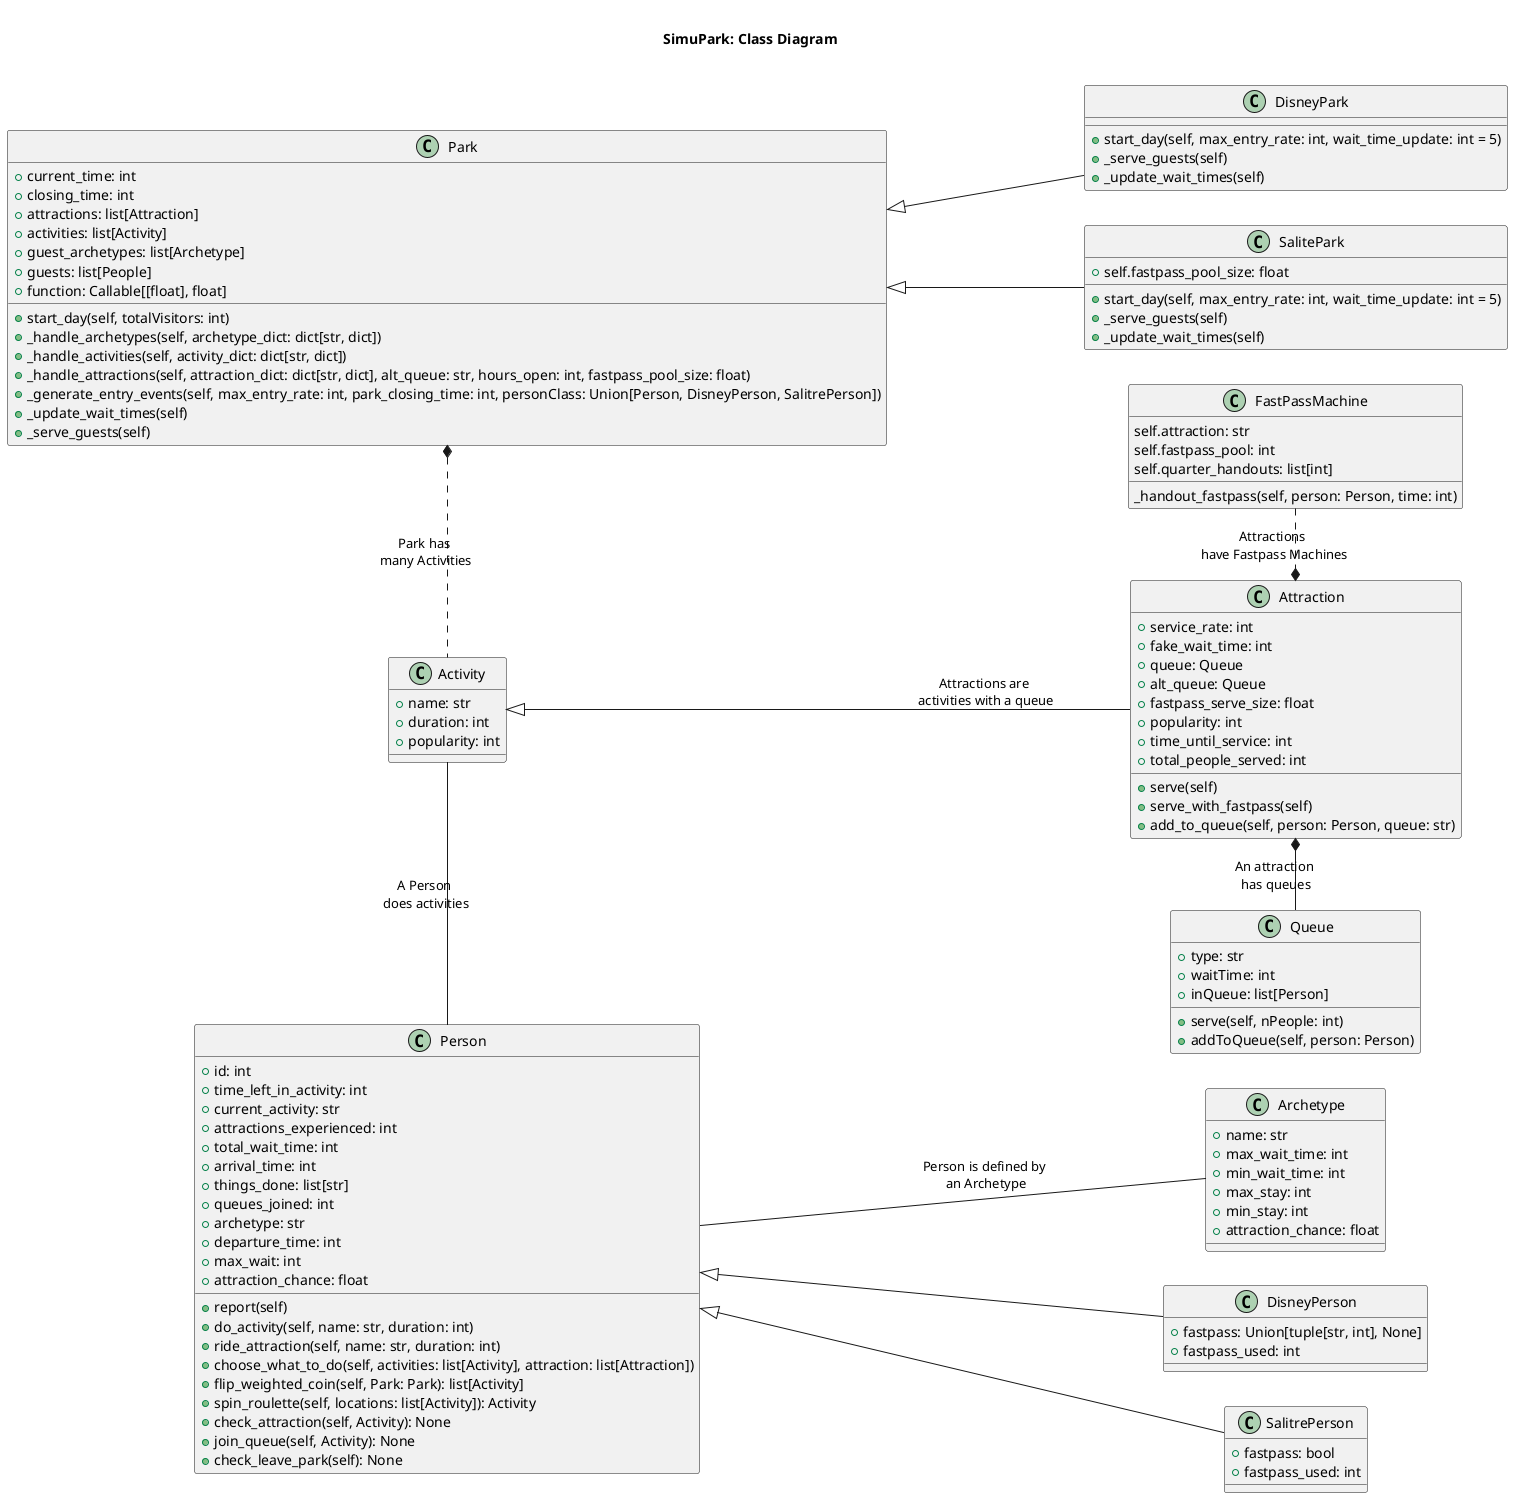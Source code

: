 @startuml parkClassDiagram

     title \nSimuPark: Class Diagram\n

     ' skinparam style strictuml
     skinparam defaultTextAlignment center
     left to right direction

     ' Class Declaration
     class Person {
          ' Variables
          +id: int
          +time_left_in_activity: int
          +current_activity: str
          +attractions_experienced: int
          +total_wait_time: int
          +arrival_time: int
          +things_done: list[str]
          +queues_joined: int
          +archetype: str
          +departure_time: int
          +max_wait: int
          +attraction_chance: float


          ' Methods
          +report(self)
          +do_activity(self, name: str, duration: int)
          +ride_attraction(self, name: str, duration: int)
          +choose_what_to_do(self, activities: list[Activity], attraction: list[Attraction])
          +flip_weighted_coin(self, Park: Park): list[Activity]
          +spin_roulette(self, locations: list[Activity]): Activity
          +check_attraction(self, Activity): None
          +join_queue(self, Activity): None
          +check_leave_park(self): None
     }

     class DisneyPerson {
          + fastpass: Union[tuple[str, int], None]
          + fastpass_used: int
     }

     class SalitrePerson {
          + fastpass: bool
          + fastpass_used: int
     }

     class Archetype {
          ' Variables
          +name: str
          +max_wait_time: int
          +min_wait_time: int
          +max_stay: int
          +min_stay: int
          +attraction_chance: float

          ' Methods

     }

     class Activity {
          ' Variables
          +name: str
          +duration: int
          +popularity: int

     }

     class Attraction {
          ' Variables
          +service_rate: int
          +fake_wait_time: int
          +queue: Queue
          +alt_queue: Queue
          +fastpass_serve_size: float
          +popularity: int
          +time_until_service: int
          +total_people_served: int

          ' Methods
          
          +serve(self)
          +serve_with_fastpass(self)
          +add_to_queue(self, person: Person, queue: str)
     }

     class Park {
          ' Variables
          +current_time: int
          +closing_time: int
          +attractions: list[Attraction]
          +activities: list[Activity]
          +guest_archetypes: list[Archetype]
          +guests: list[People]
          +function: Callable[[float], float]

          ' Methods
          +start_day(self, totalVisitors: int)
          +_handle_archetypes(self, archetype_dict: dict[str, dict])
          +_handle_activities(self, activity_dict: dict[str, dict])
          +_handle_attractions(self, attraction_dict: dict[str, dict], alt_queue: str, hours_open: int, fastpass_pool_size: float)
          +_generate_entry_events(self, max_entry_rate: int, park_closing_time: int, personClass: Union[Person, DisneyPerson, SalitrePerson])
          +_update_wait_times(self)
          +_serve_guests(self)
     }

     class DisneyPark {
          +start_day(self, max_entry_rate: int, wait_time_update: int = 5)
          +_serve_guests(self)
          +_update_wait_times(self)
     }

     class SalitePark {
          +self.fastpass_pool_size: float

          +start_day(self, max_entry_rate: int, wait_time_update: int = 5)
          +_serve_guests(self)
          +_update_wait_times(self)
     }

     class Queue {
          ' Variables
          +type: str
          +waitTime: int
          +inQueue: list[Person]

          ' Methods
          +serve(self, nPeople: int)
          +addToQueue(self, person: Person)
     }

     class FastPassMachine {
          self.attraction: str
          self.fastpass_pool: int
          self.quarter_handouts: list[int]

          _handout_fastpass(self, person: Person, time: int)
     }

     ' Relationships
     Park *.right. Activity : Park has \nmany Activities
     Park <|-- DisneyPark
     Park <|-- SalitePark
     Activity <|-- Attraction : Attractions are \nactivities with a queue
     Attraction *.left. FastPassMachine: Attractions \nhave Fastpass Machines
     Person -left-  Activity : A Person \ndoes activities
     Person -- Archetype : Person is defined by \nan Archetype
     Person <|-- DisneyPerson
     Person <|-- SalitrePerson
     Attraction *-right- Queue : An attraction\n has queues

@enduml